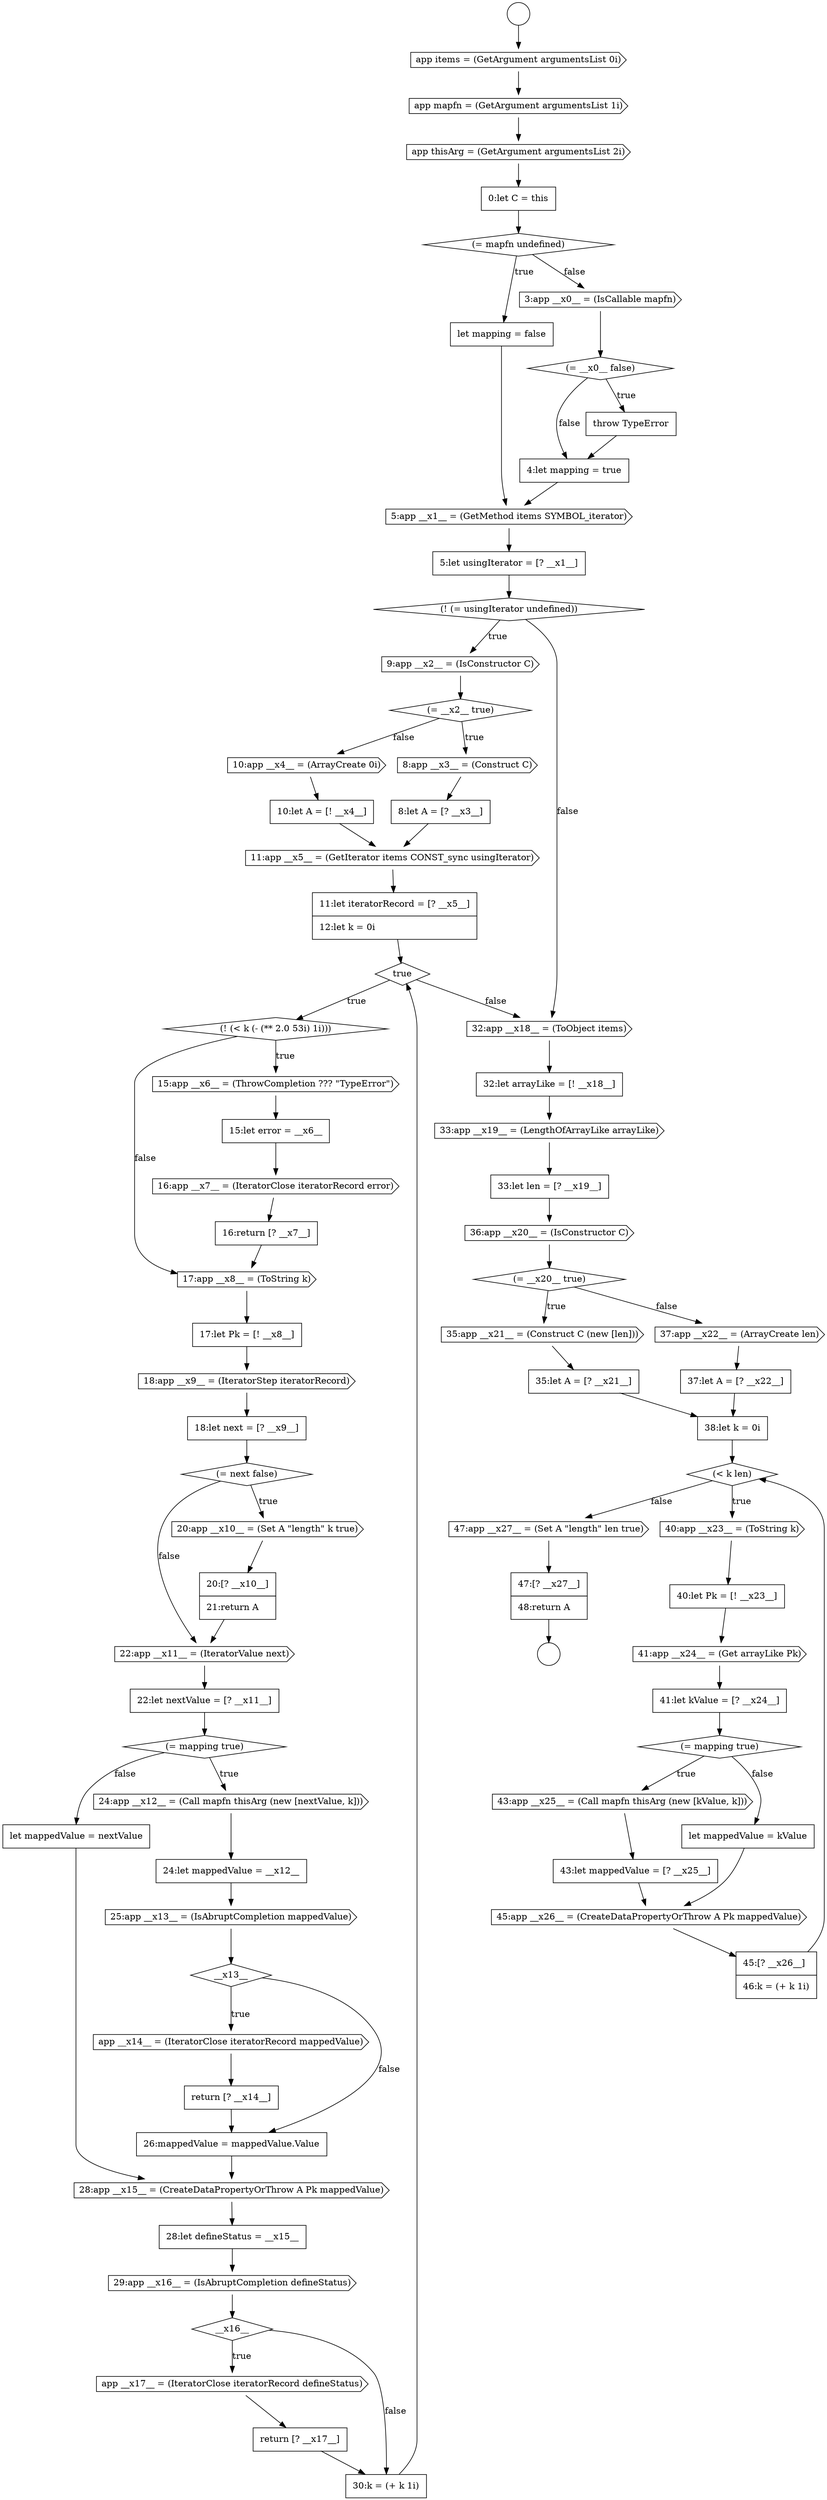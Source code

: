 digraph {
  node15651 [shape=circle label=" " color="black" fillcolor="white" style=filled]
  node15664 [shape=none, margin=0, label=<<font color="black">
    <table border="0" cellborder="1" cellspacing="0" cellpadding="10">
      <tr><td align="left">5:let usingIterator = [? __x1__]</td></tr>
    </table>
  </font>> color="black" fillcolor="white" style=filled]
  node15681 [shape=none, margin=0, label=<<font color="black">
    <table border="0" cellborder="1" cellspacing="0" cellpadding="10">
      <tr><td align="left">17:let Pk = [! __x8__]</td></tr>
    </table>
  </font>> color="black" fillcolor="white" style=filled]
  node15668 [shape=cds, label=<<font color="black">8:app __x3__ = (Construct C)</font>> color="black" fillcolor="white" style=filled]
  node15657 [shape=diamond, label=<<font color="black">(= mapfn undefined)</font>> color="black" fillcolor="white" style=filled]
  node15672 [shape=cds, label=<<font color="black">11:app __x5__ = (GetIterator items CONST_sync usingIterator)</font>> color="black" fillcolor="white" style=filled]
  node15685 [shape=cds, label=<<font color="black">20:app __x10__ = (Set A &quot;length&quot; k true)</font>> color="black" fillcolor="white" style=filled]
  node15722 [shape=cds, label=<<font color="black">43:app __x25__ = (Call mapfn thisArg (new [kValue, k]))</font>> color="black" fillcolor="white" style=filled]
  node15720 [shape=none, margin=0, label=<<font color="black">
    <table border="0" cellborder="1" cellspacing="0" cellpadding="10">
      <tr><td align="left">41:let kValue = [? __x24__]</td></tr>
    </table>
  </font>> color="black" fillcolor="white" style=filled]
  node15666 [shape=cds, label=<<font color="black">9:app __x2__ = (IsConstructor C)</font>> color="black" fillcolor="white" style=filled]
  node15698 [shape=cds, label=<<font color="black">28:app __x15__ = (CreateDataPropertyOrThrow A Pk mappedValue)</font>> color="black" fillcolor="white" style=filled]
  node15671 [shape=none, margin=0, label=<<font color="black">
    <table border="0" cellborder="1" cellspacing="0" cellpadding="10">
      <tr><td align="left">10:let A = [! __x4__]</td></tr>
    </table>
  </font>> color="black" fillcolor="white" style=filled]
  node15703 [shape=none, margin=0, label=<<font color="black">
    <table border="0" cellborder="1" cellspacing="0" cellpadding="10">
      <tr><td align="left">return [? __x17__]</td></tr>
    </table>
  </font>> color="black" fillcolor="white" style=filled]
  node15656 [shape=none, margin=0, label=<<font color="black">
    <table border="0" cellborder="1" cellspacing="0" cellpadding="10">
      <tr><td align="left">0:let C = this</td></tr>
    </table>
  </font>> color="black" fillcolor="white" style=filled]
  node15683 [shape=none, margin=0, label=<<font color="black">
    <table border="0" cellborder="1" cellspacing="0" cellpadding="10">
      <tr><td align="left">18:let next = [? __x9__]</td></tr>
    </table>
  </font>> color="black" fillcolor="white" style=filled]
  node15723 [shape=none, margin=0, label=<<font color="black">
    <table border="0" cellborder="1" cellspacing="0" cellpadding="10">
      <tr><td align="left">43:let mappedValue = [? __x25__]</td></tr>
    </table>
  </font>> color="black" fillcolor="white" style=filled]
  node15688 [shape=none, margin=0, label=<<font color="black">
    <table border="0" cellborder="1" cellspacing="0" cellpadding="10">
      <tr><td align="left">22:let nextValue = [? __x11__]</td></tr>
    </table>
  </font>> color="black" fillcolor="white" style=filled]
  node15674 [shape=diamond, label=<<font color="black">true</font>> color="black" fillcolor="white" style=filled]
  node15663 [shape=cds, label=<<font color="black">5:app __x1__ = (GetMethod items SYMBOL_iterator)</font>> color="black" fillcolor="white" style=filled]
  node15680 [shape=cds, label=<<font color="black">17:app __x8__ = (ToString k)</font>> color="black" fillcolor="white" style=filled]
  node15706 [shape=none, margin=0, label=<<font color="black">
    <table border="0" cellborder="1" cellspacing="0" cellpadding="10">
      <tr><td align="left">32:let arrayLike = [! __x18__]</td></tr>
    </table>
  </font>> color="black" fillcolor="white" style=filled]
  node15727 [shape=cds, label=<<font color="black">47:app __x27__ = (Set A &quot;length&quot; len true)</font>> color="black" fillcolor="white" style=filled]
  node15695 [shape=none, margin=0, label=<<font color="black">
    <table border="0" cellborder="1" cellspacing="0" cellpadding="10">
      <tr><td align="left">return [? __x14__]</td></tr>
    </table>
  </font>> color="black" fillcolor="white" style=filled]
  node15684 [shape=diamond, label=<<font color="black">(= next false)</font>> color="black" fillcolor="white" style=filled]
  node15659 [shape=cds, label=<<font color="black">3:app __x0__ = (IsCallable mapfn)</font>> color="black" fillcolor="white" style=filled]
  node15716 [shape=diamond, label=<<font color="black">(&lt; k len)</font>> color="black" fillcolor="white" style=filled]
  node15678 [shape=cds, label=<<font color="black">16:app __x7__ = (IteratorClose iteratorRecord error)</font>> color="black" fillcolor="white" style=filled]
  node15712 [shape=none, margin=0, label=<<font color="black">
    <table border="0" cellborder="1" cellspacing="0" cellpadding="10">
      <tr><td align="left">35:let A = [? __x21__]</td></tr>
    </table>
  </font>> color="black" fillcolor="white" style=filled]
  node15710 [shape=diamond, label=<<font color="black">(= __x20__ true)</font>> color="black" fillcolor="white" style=filled]
  node15691 [shape=none, margin=0, label=<<font color="black">
    <table border="0" cellborder="1" cellspacing="0" cellpadding="10">
      <tr><td align="left">24:let mappedValue = __x12__</td></tr>
    </table>
  </font>> color="black" fillcolor="white" style=filled]
  node15655 [shape=cds, label=<<font color="black">app thisArg = (GetArgument argumentsList 2i)</font>> color="black" fillcolor="white" style=filled]
  node15682 [shape=cds, label=<<font color="black">18:app __x9__ = (IteratorStep iteratorRecord)</font>> color="black" fillcolor="white" style=filled]
  node15697 [shape=none, margin=0, label=<<font color="black">
    <table border="0" cellborder="1" cellspacing="0" cellpadding="10">
      <tr><td align="left">let mappedValue = nextValue</td></tr>
    </table>
  </font>> color="black" fillcolor="white" style=filled]
  node15687 [shape=cds, label=<<font color="black">22:app __x11__ = (IteratorValue next)</font>> color="black" fillcolor="white" style=filled]
  node15692 [shape=cds, label=<<font color="black">25:app __x13__ = (IsAbruptCompletion mappedValue)</font>> color="black" fillcolor="white" style=filled]
  node15719 [shape=cds, label=<<font color="black">41:app __x24__ = (Get arrayLike Pk)</font>> color="black" fillcolor="white" style=filled]
  node15665 [shape=diamond, label=<<font color="black">(! (= usingIterator undefined))</font>> color="black" fillcolor="white" style=filled]
  node15670 [shape=cds, label=<<font color="black">10:app __x4__ = (ArrayCreate 0i)</font>> color="black" fillcolor="white" style=filled]
  node15724 [shape=none, margin=0, label=<<font color="black">
    <table border="0" cellborder="1" cellspacing="0" cellpadding="10">
      <tr><td align="left">let mappedValue = kValue</td></tr>
    </table>
  </font>> color="black" fillcolor="white" style=filled]
  node15702 [shape=cds, label=<<font color="black">app __x17__ = (IteratorClose iteratorRecord defineStatus)</font>> color="black" fillcolor="white" style=filled]
  node15714 [shape=none, margin=0, label=<<font color="black">
    <table border="0" cellborder="1" cellspacing="0" cellpadding="10">
      <tr><td align="left">37:let A = [? __x22__]</td></tr>
    </table>
  </font>> color="black" fillcolor="white" style=filled]
  node15669 [shape=none, margin=0, label=<<font color="black">
    <table border="0" cellborder="1" cellspacing="0" cellpadding="10">
      <tr><td align="left">8:let A = [? __x3__]</td></tr>
    </table>
  </font>> color="black" fillcolor="white" style=filled]
  node15728 [shape=none, margin=0, label=<<font color="black">
    <table border="0" cellborder="1" cellspacing="0" cellpadding="10">
      <tr><td align="left">47:[? __x27__]</td></tr>
      <tr><td align="left">48:return A</td></tr>
    </table>
  </font>> color="black" fillcolor="white" style=filled]
  node15660 [shape=diamond, label=<<font color="black">(= __x0__ false)</font>> color="black" fillcolor="white" style=filled]
  node15715 [shape=none, margin=0, label=<<font color="black">
    <table border="0" cellborder="1" cellspacing="0" cellpadding="10">
      <tr><td align="left">38:let k = 0i</td></tr>
    </table>
  </font>> color="black" fillcolor="white" style=filled]
  node15696 [shape=none, margin=0, label=<<font color="black">
    <table border="0" cellborder="1" cellspacing="0" cellpadding="10">
      <tr><td align="left">26:mappedValue = mappedValue.Value</td></tr>
    </table>
  </font>> color="black" fillcolor="white" style=filled]
  node15675 [shape=diamond, label=<<font color="black">(! (&lt; k (- (** 2.0 53i) 1i)))</font>> color="black" fillcolor="white" style=filled]
  node15707 [shape=cds, label=<<font color="black">33:app __x19__ = (LengthOfArrayLike arrayLike)</font>> color="black" fillcolor="white" style=filled]
  node15718 [shape=none, margin=0, label=<<font color="black">
    <table border="0" cellborder="1" cellspacing="0" cellpadding="10">
      <tr><td align="left">40:let Pk = [! __x23__]</td></tr>
    </table>
  </font>> color="black" fillcolor="white" style=filled]
  node15708 [shape=none, margin=0, label=<<font color="black">
    <table border="0" cellborder="1" cellspacing="0" cellpadding="10">
      <tr><td align="left">33:let len = [? __x19__]</td></tr>
    </table>
  </font>> color="black" fillcolor="white" style=filled]
  node15700 [shape=cds, label=<<font color="black">29:app __x16__ = (IsAbruptCompletion defineStatus)</font>> color="black" fillcolor="white" style=filled]
  node15701 [shape=diamond, label=<<font color="black">__x16__</font>> color="black" fillcolor="white" style=filled]
  node15686 [shape=none, margin=0, label=<<font color="black">
    <table border="0" cellborder="1" cellspacing="0" cellpadding="10">
      <tr><td align="left">20:[? __x10__]</td></tr>
      <tr><td align="left">21:return A</td></tr>
    </table>
  </font>> color="black" fillcolor="white" style=filled]
  node15713 [shape=cds, label=<<font color="black">37:app __x22__ = (ArrayCreate len)</font>> color="black" fillcolor="white" style=filled]
  node15654 [shape=cds, label=<<font color="black">app mapfn = (GetArgument argumentsList 1i)</font>> color="black" fillcolor="white" style=filled]
  node15725 [shape=cds, label=<<font color="black">45:app __x26__ = (CreateDataPropertyOrThrow A Pk mappedValue)</font>> color="black" fillcolor="white" style=filled]
  node15689 [shape=diamond, label=<<font color="black">(= mapping true)</font>> color="black" fillcolor="white" style=filled]
  node15693 [shape=diamond, label=<<font color="black">__x13__</font>> color="black" fillcolor="white" style=filled]
  node15721 [shape=diamond, label=<<font color="black">(= mapping true)</font>> color="black" fillcolor="white" style=filled]
  node15661 [shape=none, margin=0, label=<<font color="black">
    <table border="0" cellborder="1" cellspacing="0" cellpadding="10">
      <tr><td align="left">throw TypeError</td></tr>
    </table>
  </font>> color="black" fillcolor="white" style=filled]
  node15676 [shape=cds, label=<<font color="black">15:app __x6__ = (ThrowCompletion ??? &quot;TypeError&quot;)</font>> color="black" fillcolor="white" style=filled]
  node15704 [shape=none, margin=0, label=<<font color="black">
    <table border="0" cellborder="1" cellspacing="0" cellpadding="10">
      <tr><td align="left">30:k = (+ k 1i)</td></tr>
    </table>
  </font>> color="black" fillcolor="white" style=filled]
  node15677 [shape=none, margin=0, label=<<font color="black">
    <table border="0" cellborder="1" cellspacing="0" cellpadding="10">
      <tr><td align="left">15:let error = __x6__</td></tr>
    </table>
  </font>> color="black" fillcolor="white" style=filled]
  node15717 [shape=cds, label=<<font color="black">40:app __x23__ = (ToString k)</font>> color="black" fillcolor="white" style=filled]
  node15667 [shape=diamond, label=<<font color="black">(= __x2__ true)</font>> color="black" fillcolor="white" style=filled]
  node15653 [shape=cds, label=<<font color="black">app items = (GetArgument argumentsList 0i)</font>> color="black" fillcolor="white" style=filled]
  node15699 [shape=none, margin=0, label=<<font color="black">
    <table border="0" cellborder="1" cellspacing="0" cellpadding="10">
      <tr><td align="left">28:let defineStatus = __x15__</td></tr>
    </table>
  </font>> color="black" fillcolor="white" style=filled]
  node15652 [shape=circle label=" " color="black" fillcolor="white" style=filled]
  node15679 [shape=none, margin=0, label=<<font color="black">
    <table border="0" cellborder="1" cellspacing="0" cellpadding="10">
      <tr><td align="left">16:return [? __x7__]</td></tr>
    </table>
  </font>> color="black" fillcolor="white" style=filled]
  node15705 [shape=cds, label=<<font color="black">32:app __x18__ = (ToObject items)</font>> color="black" fillcolor="white" style=filled]
  node15658 [shape=none, margin=0, label=<<font color="black">
    <table border="0" cellborder="1" cellspacing="0" cellpadding="10">
      <tr><td align="left">let mapping = false</td></tr>
    </table>
  </font>> color="black" fillcolor="white" style=filled]
  node15690 [shape=cds, label=<<font color="black">24:app __x12__ = (Call mapfn thisArg (new [nextValue, k]))</font>> color="black" fillcolor="white" style=filled]
  node15673 [shape=none, margin=0, label=<<font color="black">
    <table border="0" cellborder="1" cellspacing="0" cellpadding="10">
      <tr><td align="left">11:let iteratorRecord = [? __x5__]</td></tr>
      <tr><td align="left">12:let k = 0i</td></tr>
    </table>
  </font>> color="black" fillcolor="white" style=filled]
  node15726 [shape=none, margin=0, label=<<font color="black">
    <table border="0" cellborder="1" cellspacing="0" cellpadding="10">
      <tr><td align="left">45:[? __x26__]</td></tr>
      <tr><td align="left">46:k = (+ k 1i)</td></tr>
    </table>
  </font>> color="black" fillcolor="white" style=filled]
  node15662 [shape=none, margin=0, label=<<font color="black">
    <table border="0" cellborder="1" cellspacing="0" cellpadding="10">
      <tr><td align="left">4:let mapping = true</td></tr>
    </table>
  </font>> color="black" fillcolor="white" style=filled]
  node15694 [shape=cds, label=<<font color="black">app __x14__ = (IteratorClose iteratorRecord mappedValue)</font>> color="black" fillcolor="white" style=filled]
  node15711 [shape=cds, label=<<font color="black">35:app __x21__ = (Construct C (new [len]))</font>> color="black" fillcolor="white" style=filled]
  node15709 [shape=cds, label=<<font color="black">36:app __x20__ = (IsConstructor C)</font>> color="black" fillcolor="white" style=filled]
  node15709 -> node15710 [ color="black"]
  node15672 -> node15673 [ color="black"]
  node15719 -> node15720 [ color="black"]
  node15697 -> node15698 [ color="black"]
  node15659 -> node15660 [ color="black"]
  node15699 -> node15700 [ color="black"]
  node15705 -> node15706 [ color="black"]
  node15662 -> node15663 [ color="black"]
  node15674 -> node15675 [label=<<font color="black">true</font>> color="black"]
  node15674 -> node15705 [label=<<font color="black">false</font>> color="black"]
  node15700 -> node15701 [ color="black"]
  node15668 -> node15669 [ color="black"]
  node15681 -> node15682 [ color="black"]
  node15673 -> node15674 [ color="black"]
  node15667 -> node15668 [label=<<font color="black">true</font>> color="black"]
  node15667 -> node15670 [label=<<font color="black">false</font>> color="black"]
  node15720 -> node15721 [ color="black"]
  node15671 -> node15672 [ color="black"]
  node15690 -> node15691 [ color="black"]
  node15696 -> node15698 [ color="black"]
  node15712 -> node15715 [ color="black"]
  node15658 -> node15663 [ color="black"]
  node15683 -> node15684 [ color="black"]
  node15678 -> node15679 [ color="black"]
  node15722 -> node15723 [ color="black"]
  node15706 -> node15707 [ color="black"]
  node15682 -> node15683 [ color="black"]
  node15676 -> node15677 [ color="black"]
  node15656 -> node15657 [ color="black"]
  node15657 -> node15658 [label=<<font color="black">true</font>> color="black"]
  node15657 -> node15659 [label=<<font color="black">false</font>> color="black"]
  node15691 -> node15692 [ color="black"]
  node15725 -> node15726 [ color="black"]
  node15693 -> node15694 [label=<<font color="black">true</font>> color="black"]
  node15693 -> node15696 [label=<<font color="black">false</font>> color="black"]
  node15654 -> node15655 [ color="black"]
  node15669 -> node15672 [ color="black"]
  node15702 -> node15703 [ color="black"]
  node15726 -> node15716 [ color="black"]
  node15698 -> node15699 [ color="black"]
  node15708 -> node15709 [ color="black"]
  node15714 -> node15715 [ color="black"]
  node15703 -> node15704 [ color="black"]
  node15688 -> node15689 [ color="black"]
  node15704 -> node15674 [ color="black"]
  node15675 -> node15676 [label=<<font color="black">true</font>> color="black"]
  node15675 -> node15680 [label=<<font color="black">false</font>> color="black"]
  node15723 -> node15725 [ color="black"]
  node15661 -> node15662 [ color="black"]
  node15670 -> node15671 [ color="black"]
  node15655 -> node15656 [ color="black"]
  node15684 -> node15685 [label=<<font color="black">true</font>> color="black"]
  node15684 -> node15687 [label=<<font color="black">false</font>> color="black"]
  node15686 -> node15687 [ color="black"]
  node15653 -> node15654 [ color="black"]
  node15728 -> node15652 [ color="black"]
  node15660 -> node15661 [label=<<font color="black">true</font>> color="black"]
  node15660 -> node15662 [label=<<font color="black">false</font>> color="black"]
  node15713 -> node15714 [ color="black"]
  node15694 -> node15695 [ color="black"]
  node15701 -> node15702 [label=<<font color="black">true</font>> color="black"]
  node15701 -> node15704 [label=<<font color="black">false</font>> color="black"]
  node15724 -> node15725 [ color="black"]
  node15651 -> node15653 [ color="black"]
  node15666 -> node15667 [ color="black"]
  node15685 -> node15686 [ color="black"]
  node15692 -> node15693 [ color="black"]
  node15680 -> node15681 [ color="black"]
  node15716 -> node15717 [label=<<font color="black">true</font>> color="black"]
  node15716 -> node15727 [label=<<font color="black">false</font>> color="black"]
  node15727 -> node15728 [ color="black"]
  node15677 -> node15678 [ color="black"]
  node15711 -> node15712 [ color="black"]
  node15687 -> node15688 [ color="black"]
  node15695 -> node15696 [ color="black"]
  node15718 -> node15719 [ color="black"]
  node15689 -> node15690 [label=<<font color="black">true</font>> color="black"]
  node15689 -> node15697 [label=<<font color="black">false</font>> color="black"]
  node15717 -> node15718 [ color="black"]
  node15715 -> node15716 [ color="black"]
  node15710 -> node15711 [label=<<font color="black">true</font>> color="black"]
  node15710 -> node15713 [label=<<font color="black">false</font>> color="black"]
  node15665 -> node15666 [label=<<font color="black">true</font>> color="black"]
  node15665 -> node15705 [label=<<font color="black">false</font>> color="black"]
  node15663 -> node15664 [ color="black"]
  node15721 -> node15722 [label=<<font color="black">true</font>> color="black"]
  node15721 -> node15724 [label=<<font color="black">false</font>> color="black"]
  node15664 -> node15665 [ color="black"]
  node15707 -> node15708 [ color="black"]
  node15679 -> node15680 [ color="black"]
}
